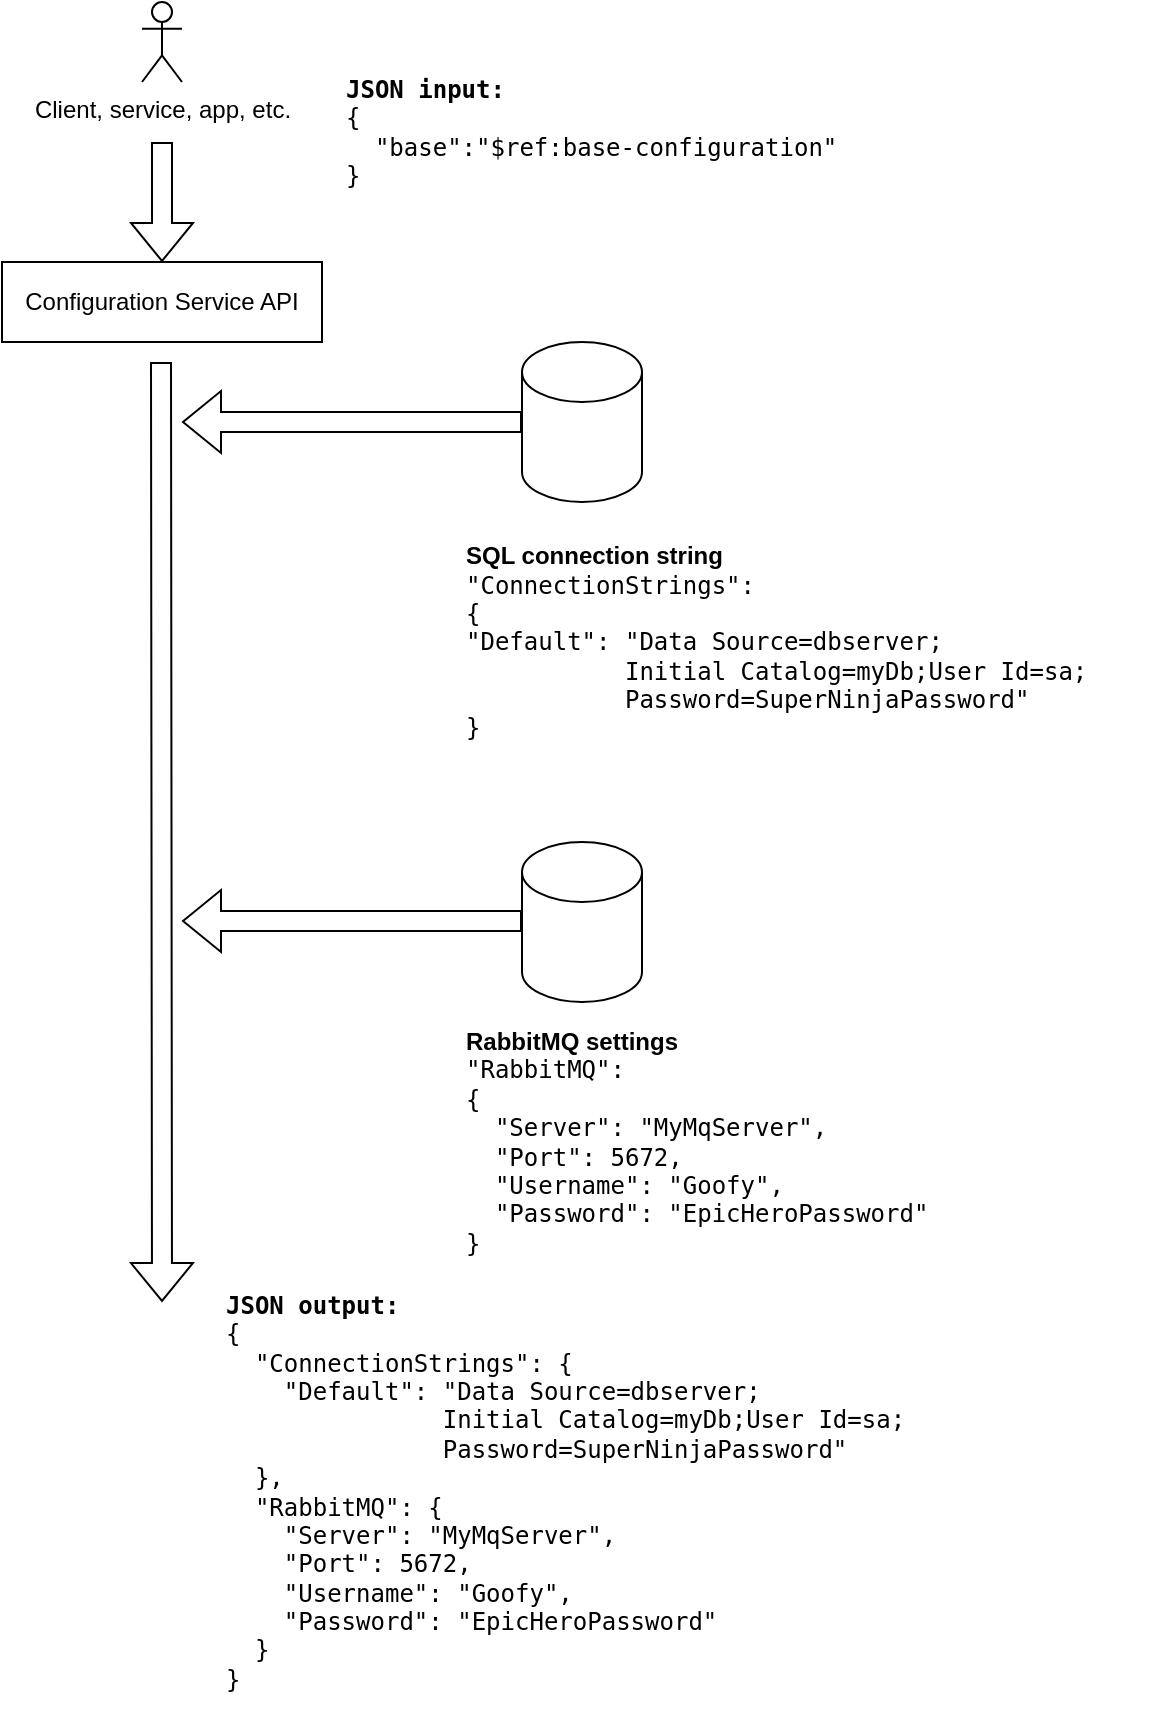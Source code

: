 <mxfile version="20.8.16" type="github">
  <diagram name="Page-1" id="dcWUBzU9fhlhp9Y05Il0">
    <mxGraphModel dx="1029" dy="829" grid="1" gridSize="10" guides="1" tooltips="1" connect="1" arrows="1" fold="1" page="1" pageScale="1" pageWidth="850" pageHeight="1100" math="0" shadow="0">
      <root>
        <mxCell id="0" />
        <mxCell id="1" parent="0" />
        <mxCell id="pR6wOZlUK_r56ZYDmY0q-1" value="" style="shape=flexArrow;endArrow=classic;html=1;rounded=0;" edge="1" parent="1">
          <mxGeometry width="50" height="50" relative="1" as="geometry">
            <mxPoint x="320" y="100" as="sourcePoint" />
            <mxPoint x="320" y="160" as="targetPoint" />
          </mxGeometry>
        </mxCell>
        <mxCell id="pR6wOZlUK_r56ZYDmY0q-4" value="&lt;pre class=&quot;notranslate&quot;&gt;&lt;code&gt;&lt;b&gt;JSON input:&lt;/b&gt;&lt;br&gt;{&lt;br&gt;  &lt;/code&gt;&lt;code&gt;&quot;base&quot;:&quot;$ref:base-configuration&quot;&lt;br&gt;&lt;/code&gt;&lt;code&gt;}&lt;/code&gt;&lt;/pre&gt;" style="text;html=1;strokeColor=none;fillColor=none;align=left;verticalAlign=middle;whiteSpace=wrap;rounded=0;" vertex="1" parent="1">
          <mxGeometry x="410" y="60" width="350" height="70" as="geometry" />
        </mxCell>
        <mxCell id="pR6wOZlUK_r56ZYDmY0q-6" value="Client, service, app, etc." style="shape=umlActor;verticalLabelPosition=bottom;verticalAlign=top;html=1;outlineConnect=0;" vertex="1" parent="1">
          <mxGeometry x="310" y="30" width="20" height="40" as="geometry" />
        </mxCell>
        <mxCell id="pR6wOZlUK_r56ZYDmY0q-7" value="Configuration Service API" style="rounded=0;whiteSpace=wrap;html=1;" vertex="1" parent="1">
          <mxGeometry x="240" y="160" width="160" height="40" as="geometry" />
        </mxCell>
        <mxCell id="pR6wOZlUK_r56ZYDmY0q-8" value="" style="shape=cylinder3;whiteSpace=wrap;html=1;boundedLbl=1;backgroundOutline=1;size=15;" vertex="1" parent="1">
          <mxGeometry x="500" y="200" width="60" height="80" as="geometry" />
        </mxCell>
        <mxCell id="pR6wOZlUK_r56ZYDmY0q-11" value="" style="shape=flexArrow;endArrow=classic;html=1;rounded=0;" edge="1" parent="1">
          <mxGeometry width="50" height="50" relative="1" as="geometry">
            <mxPoint x="319.5" y="210" as="sourcePoint" />
            <mxPoint x="320" y="680" as="targetPoint" />
          </mxGeometry>
        </mxCell>
        <mxCell id="pR6wOZlUK_r56ZYDmY0q-12" value="" style="shape=flexArrow;endArrow=classic;html=1;rounded=0;exitX=0;exitY=0.5;exitDx=0;exitDy=0;exitPerimeter=0;" edge="1" parent="1" source="pR6wOZlUK_r56ZYDmY0q-8">
          <mxGeometry width="50" height="50" relative="1" as="geometry">
            <mxPoint x="170" y="240" as="sourcePoint" />
            <mxPoint x="330" y="240" as="targetPoint" />
          </mxGeometry>
        </mxCell>
        <mxCell id="pR6wOZlUK_r56ZYDmY0q-13" value="&lt;div&gt;&lt;b&gt;SQL connection string&lt;/b&gt;&lt;/div&gt;&lt;div&gt;&lt;code&gt;&quot;ConnectionStrings&quot;:&lt;/code&gt;&lt;/div&gt;&lt;div&gt;&lt;code&gt;{&lt;/code&gt;&lt;/div&gt;&lt;div&gt;&lt;code&gt;  &quot;Default&quot;: &quot;Data Source=dbserver;&lt;/code&gt;&lt;/div&gt;&lt;div&gt;&lt;code&gt;&amp;nbsp;&amp;nbsp;&amp;nbsp;&amp;nbsp;&amp;nbsp;&amp;nbsp;&amp;nbsp;&amp;nbsp;&amp;nbsp;&amp;nbsp; Initial Catalog=myDb;User Id=sa;&lt;/code&gt;&lt;/div&gt;&lt;div&gt;&lt;code&gt;&amp;nbsp;&amp;nbsp;&amp;nbsp;&amp;nbsp;&amp;nbsp;&amp;nbsp;&amp;nbsp;&amp;nbsp;&amp;nbsp;&amp;nbsp; Password=SuperNinjaPassword&quot;&lt;/code&gt;&lt;/div&gt;&lt;div&gt;&lt;code&gt;}&lt;/code&gt;&lt;/div&gt;" style="text;html=1;strokeColor=none;fillColor=none;align=left;verticalAlign=middle;whiteSpace=wrap;rounded=0;" vertex="1" parent="1">
          <mxGeometry x="470" y="290" width="350" height="120" as="geometry" />
        </mxCell>
        <mxCell id="pR6wOZlUK_r56ZYDmY0q-14" value="" style="shape=cylinder3;whiteSpace=wrap;html=1;boundedLbl=1;backgroundOutline=1;size=15;" vertex="1" parent="1">
          <mxGeometry x="500" y="450" width="60" height="80" as="geometry" />
        </mxCell>
        <mxCell id="pR6wOZlUK_r56ZYDmY0q-15" value="" style="shape=flexArrow;endArrow=classic;html=1;rounded=0;exitX=0;exitY=0.5;exitDx=0;exitDy=0;exitPerimeter=0;" edge="1" parent="1">
          <mxGeometry width="50" height="50" relative="1" as="geometry">
            <mxPoint x="500" y="489.5" as="sourcePoint" />
            <mxPoint x="330" y="489.5" as="targetPoint" />
          </mxGeometry>
        </mxCell>
        <mxCell id="pR6wOZlUK_r56ZYDmY0q-16" value="&lt;div&gt;&lt;b&gt;RabbitMQ settings&lt;/b&gt;&lt;/div&gt;&lt;div&gt;&lt;code&gt;&quot;RabbitMQ&quot;:&lt;/code&gt;&lt;/div&gt;&lt;div&gt;&lt;code&gt;{&lt;/code&gt;&lt;/div&gt;&lt;div&gt;&lt;code&gt;&amp;nbsp; &quot;Server&quot;: &quot;MyMqServer&quot;,&lt;/code&gt;&lt;/div&gt;&lt;div&gt;&lt;code&gt;&amp;nbsp; &quot;Port&quot;: 5672,&lt;/code&gt;&lt;/div&gt;&lt;div&gt;&lt;code&gt;&amp;nbsp; &quot;Username&quot;: &quot;Goofy&quot;,&lt;/code&gt;&lt;/div&gt;&lt;div&gt;&lt;code&gt;&amp;nbsp; &quot;Password&quot;: &quot;EpicHeroPassword&quot;&lt;/code&gt;&lt;/div&gt;&lt;div&gt;&lt;code&gt;  }&lt;/code&gt;&lt;/div&gt;" style="text;html=1;strokeColor=none;fillColor=none;align=left;verticalAlign=middle;whiteSpace=wrap;rounded=0;" vertex="1" parent="1">
          <mxGeometry x="470" y="540" width="350" height="120" as="geometry" />
        </mxCell>
        <mxCell id="pR6wOZlUK_r56ZYDmY0q-17" value="&lt;pre class=&quot;notranslate&quot;&gt;&lt;code&gt;&lt;b&gt;JSON output:&lt;/b&gt;&lt;br&gt;{&lt;br&gt;  &quot;ConnectionStrings&quot;: {&lt;br&gt;    &quot;Default&quot;: &quot;Data Source=dbserver;&lt;br&gt;               Initial Catalog=myDb;User Id=sa;&lt;br&gt;               Password=SuperNinjaPassword&quot;&lt;br&gt;  },&lt;br&gt;  &quot;RabbitMQ&quot;: {&lt;br&gt;    &quot;Server&quot;: &quot;MyMqServer&quot;,&lt;br&gt;    &quot;Port&quot;: 5672,&lt;br&gt;    &quot;Username&quot;: &quot;Goofy&quot;,&lt;br&gt;    &quot;Password&quot;: &quot;EpicHeroPassword&quot;&lt;br&gt;  }&lt;br&gt;}&lt;br&gt;&lt;/code&gt;&lt;/pre&gt;" style="text;html=1;strokeColor=none;fillColor=none;align=left;verticalAlign=middle;whiteSpace=wrap;rounded=0;" vertex="1" parent="1">
          <mxGeometry x="350" y="670" width="350" height="210" as="geometry" />
        </mxCell>
      </root>
    </mxGraphModel>
  </diagram>
</mxfile>
